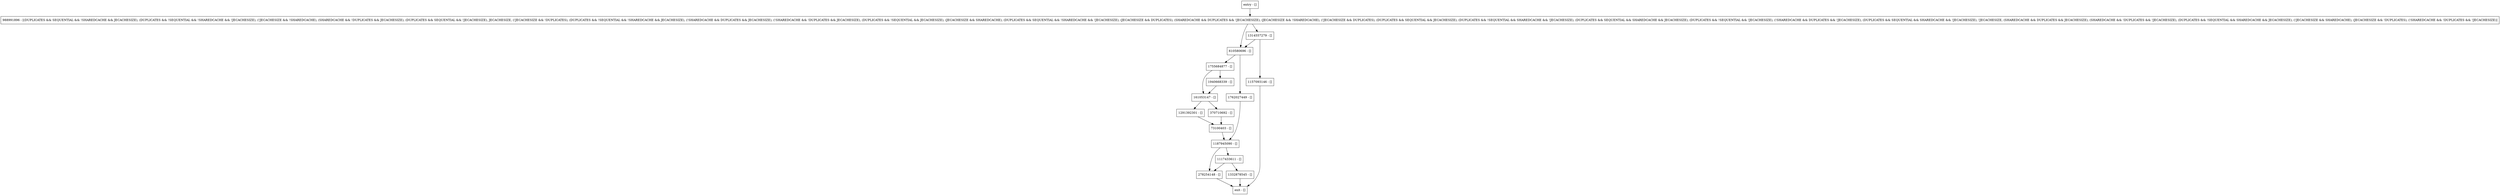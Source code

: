 digraph updateSplitSlot {
node [shape=record];
1314557279 [label="1314557279 - []"];
1291392301 [label="1291392301 - []"];
988991896 [label="988991896 - [(DUPLICATES && SEQUENTIAL && !SHAREDCACHE && JECACHESIZE), (DUPLICATES && !SEQUENTIAL && !SHAREDCACHE && !JECACHESIZE), (!JECACHESIZE && !SHAREDCACHE), (SHAREDCACHE && !DUPLICATES && JECACHESIZE), (DUPLICATES && SEQUENTIAL && !JECACHESIZE), JECACHESIZE, (!JECACHESIZE && !DUPLICATES), (DUPLICATES && !SEQUENTIAL && !SHAREDCACHE && JECACHESIZE), (!SHAREDCACHE && DUPLICATES && JECACHESIZE), (!SHAREDCACHE && !DUPLICATES && JECACHESIZE), (DUPLICATES && !SEQUENTIAL && JECACHESIZE), (JECACHESIZE && SHAREDCACHE), (DUPLICATES && SEQUENTIAL && !SHAREDCACHE && !JECACHESIZE), (JECACHESIZE && DUPLICATES), (SHAREDCACHE && DUPLICATES && !JECACHESIZE), (JECACHESIZE && !SHAREDCACHE), (!JECACHESIZE && DUPLICATES), (DUPLICATES && SEQUENTIAL && JECACHESIZE), (DUPLICATES && !SEQUENTIAL && SHAREDCACHE && !JECACHESIZE), (DUPLICATES && SEQUENTIAL && SHAREDCACHE && JECACHESIZE), (DUPLICATES && !SEQUENTIAL && !JECACHESIZE), (!SHAREDCACHE && DUPLICATES && !JECACHESIZE), (DUPLICATES && SEQUENTIAL && SHAREDCACHE && !JECACHESIZE), !JECACHESIZE, (SHAREDCACHE && DUPLICATES && JECACHESIZE), (SHAREDCACHE && !DUPLICATES && !JECACHESIZE), (DUPLICATES && !SEQUENTIAL && SHAREDCACHE && JECACHESIZE), (!JECACHESIZE && SHAREDCACHE), (JECACHESIZE && !DUPLICATES), (!SHAREDCACHE && !DUPLICATES && !JECACHESIZE)]"];
161053147 [label="161053147 - []"];
278254148 [label="278254148 - []"];
1940668339 [label="1940668339 - []"];
1332878545 [label="1332878545 - []"];
610580696 [label="610580696 - []"];
1157093146 [label="1157093146 - []"];
entry [label="entry - []"];
exit [label="exit - []"];
1755684877 [label="1755684877 - []"];
1117433611 [label="1117433611 - []"];
370710692 [label="370710692 - []"];
73100403 [label="73100403 - []"];
1187945090 [label="1187945090 - []"];
1762027449 [label="1762027449 - []"];
entry;
exit;
1314557279 -> 610580696;
1314557279 -> 1157093146;
1291392301 -> 73100403;
988991896 -> 1314557279;
988991896 -> 610580696;
161053147 -> 1291392301;
161053147 -> 370710692;
278254148 -> exit;
1940668339 -> 161053147;
1332878545 -> exit;
610580696 -> 1755684877;
610580696 -> 1762027449;
1157093146 -> exit;
entry -> 988991896;
1755684877 -> 161053147;
1755684877 -> 1940668339;
1117433611 -> 278254148;
1117433611 -> 1332878545;
370710692 -> 73100403;
73100403 -> 1187945090;
1187945090 -> 1117433611;
1187945090 -> 278254148;
1762027449 -> 1187945090;
}
